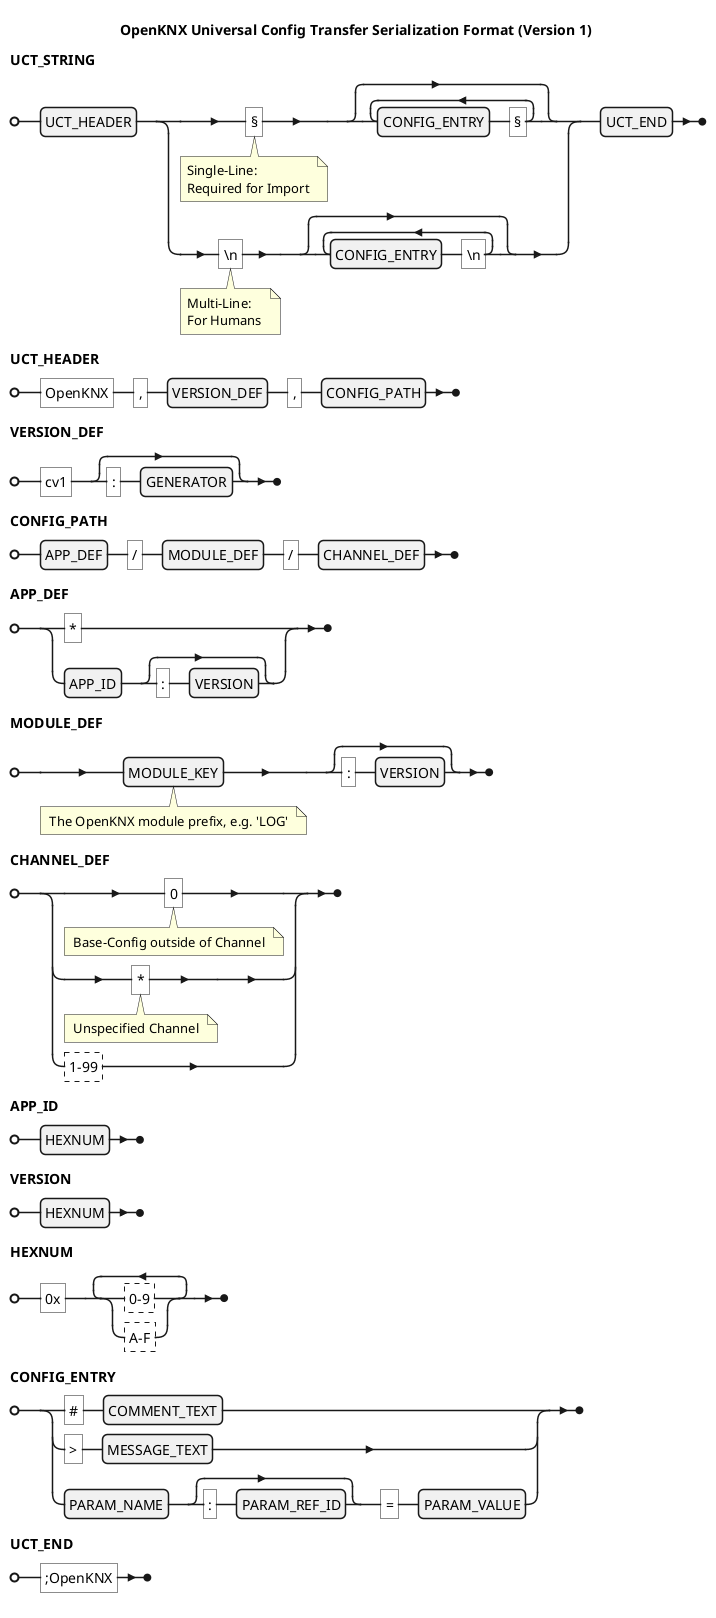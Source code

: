 @startebnf

title OpenKNX Universal Config Transfer Serialization Format (Version 1)

UCT_STRING = UCT_HEADER, ("§" (*Single-Line:\nRequired for Import *), {CONFIG_ENTRY, "§"} | "\n" (*Multi-Line:\nFor Humans *), {CONFIG_ENTRY, "\n"}), UCT_END;

UCT_HEADER = "OpenKNX", ",", VERSION_DEF, ",", CONFIG_PATH;

VERSION_DEF = "cv1", [ ":", GENERATOR];

CONFIG_PATH = APP_DEF, "/", MODULE_DEF, "/", CHANNEL_DEF;


' APP_DEF = ( "*" | APP_ID, [":", [VERSION] , [ ":" , APP_NAME ](* Not yet included *)] );
APP_DEF = ( "*" | APP_ID, [":", VERSION] );

MODULE_DEF = MODULE_KEY (* The OpenKNX module prefix, e.g. 'LOG' *), [":", VERSION];

CHANNEL_DEF = ("0" (* Base-Config outside of Channel *) | "*" (* Unspecified Channel *) | ?1-99?);

APP_ID  = HEXNUM;

' VERSION = ( SEMVER | DECVER | HEXNUM);
VERSION = HEXNUM;



HEXNUM = "0x" , {(?0-9? | ?A-F?)}-;

CONFIG_ENTRY = ( '#', COMMENT_TEXT | '>', MESSAGE_TEXT | PARAM_NAME, [":", PARAM_REF_ID], "=", PARAM_VALUE );

UCT_END = ";OpenKNX";

/'
digit-excluding-zero = "1" | "2" | "3" | "4" | "5" | "6" | "7" | "8" | "9";
digit                = "0" | digit-excluding-zero;
'/

@endyaml